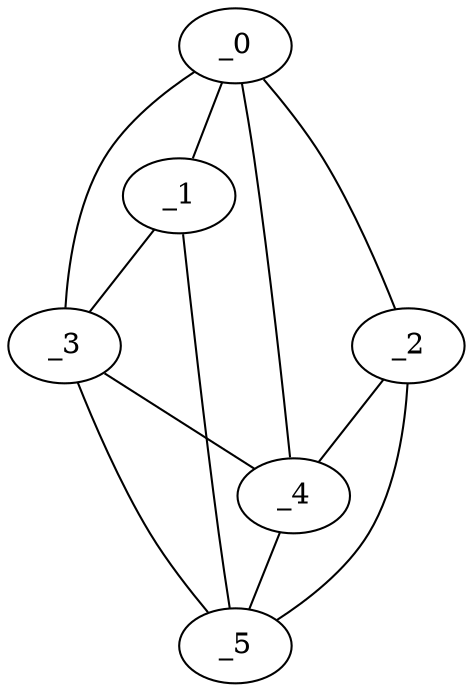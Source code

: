 graph "obj80__280.gxl" {
	_0	 [x=31,
		y=122];
	_1	 [x=67,
		y=6];
	_0 -- _1	 [valence=1];
	_2	 [x=84,
		y=125];
	_0 -- _2	 [valence=1];
	_3	 [x=87,
		y=27];
	_0 -- _3	 [valence=2];
	_4	 [x=93,
		y=39];
	_0 -- _4	 [valence=1];
	_1 -- _3	 [valence=2];
	_5	 [x=94,
		y=30];
	_1 -- _5	 [valence=1];
	_2 -- _4	 [valence=2];
	_2 -- _5	 [valence=1];
	_3 -- _4	 [valence=2];
	_3 -- _5	 [valence=2];
	_4 -- _5	 [valence=1];
}
